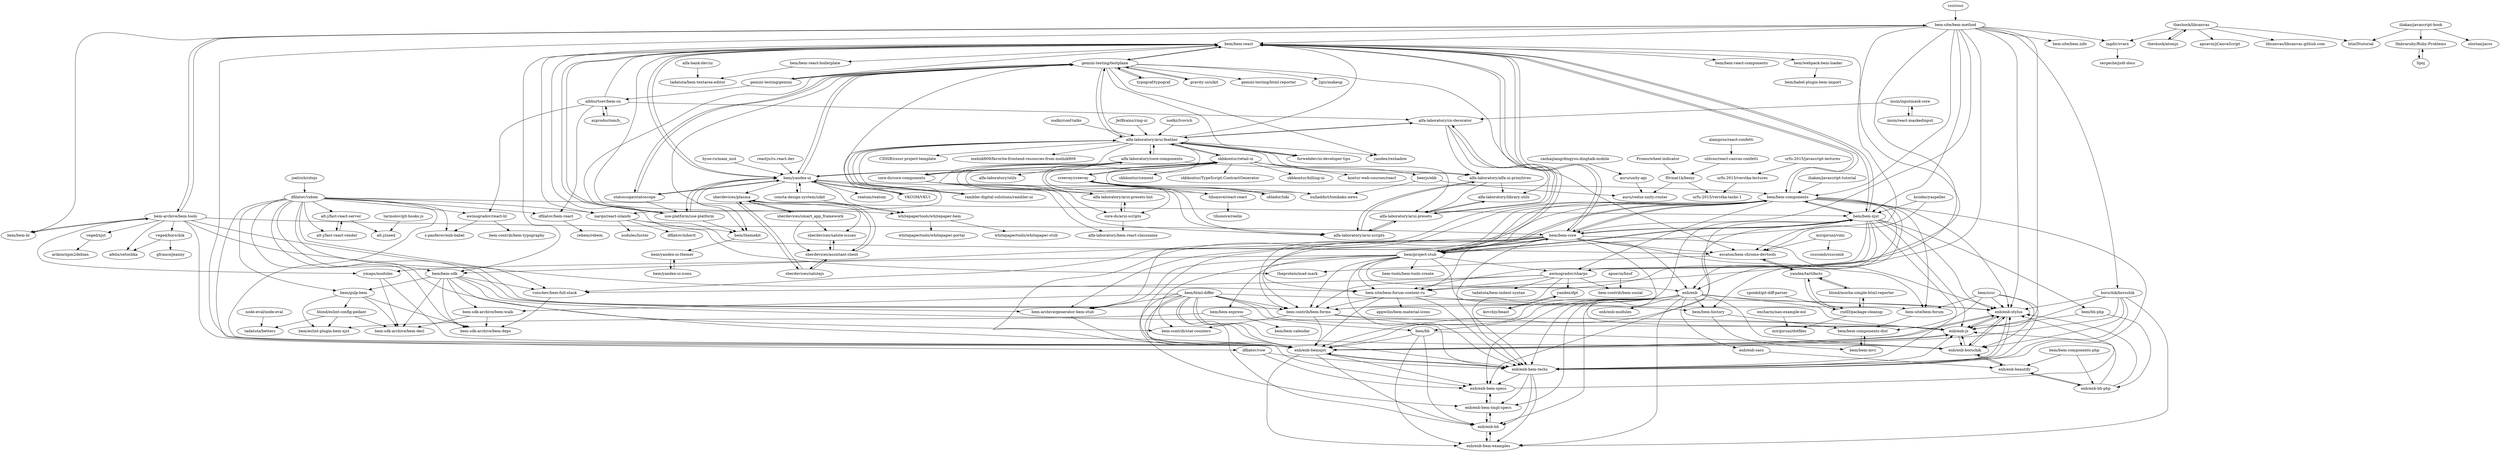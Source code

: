 digraph G {
"css/csso" -> "bem-site/bem-method" ["e"=1]
"gemini-testing/gemini" -> "gemini-testing/testplane" ["e"=1]
"gemini-testing/gemini" -> "bem/bem-react" ["e"=1]
"gemini-testing/gemini" -> "albburtsev/bem-cn" ["e"=1]
"bem/html-differ" -> "enb/enb-bem-tmpl-specs"
"bem/html-differ" -> "enb/enb-bem-specs"
"bem/html-differ" -> "enb/enb-stylus"
"bem/html-differ" -> "enb/enb-js"
"bem/html-differ" -> "enb/enb-bemxjst"
"bem/html-differ" -> "enb/enb-bem-techs"
"bem/html-differ" -> "enb/enb-bh"
"bem/html-differ" -> "enb/enb-borschik"
"bem/html-differ" -> "bem-contrib/stat-counters"
"bem/html-differ" -> "bem-archive/generator-bem-stub"
"bem/html-differ" -> "bem/bh"
"bem/html-differ" -> "bem-contrib/bem-forms"
"bem/html-differ" -> "bem-sdk-archive/bem-walk"
"theshock/libcanvas" -> "theshock/atomjs"
"theshock/libcanvas" -> "apsavin/jCanvaScript"
"theshock/libcanvas" -> "libcanvas/libcanvas.github.com"
"theshock/libcanvas" -> "ingdir/svarx"
"theshock/libcanvas" -> "html5tutorial"
"bem/sssr" -> "bem/bem-components-dist"
"bem/sssr" -> "bem-site/bem-forum"
"bem/sssr" -> "enb/enb-bem-techs"
"bem/sssr" -> "enb/enb-borschik"
"bem/sssr" -> "enb/enb-stylus"
"reactjs/ru.react.dev" -> "bem/yandex-ui" ["e"=1]
"nodkz/lvovich" -> "alfa-laboratory/arui-feather" ["e"=1]
"bem/bem-xjst" -> "enb/enb-bemxjst"
"bem/bem-xjst" -> "bem/bem-core"
"bem/bem-xjst" -> "bem-contrib/bem-forms"
"bem/bem-xjst" -> "enb/enb"
"bem/bem-xjst" -> "enb/enb-bem-techs"
"bem/bem-xjst" -> "bem-site/bem-forum-content-ru"
"bem/bem-xjst" -> "enb/enb-stylus"
"bem/bem-xjst" -> "escaton/bem-chrome-devtools"
"bem/bem-xjst" -> "enb/enb-bem-specs"
"bem/bem-xjst" -> "bem/bem-components"
"bem/bem-xjst" -> "enb/enb-js"
"bem/bem-xjst" -> "bem/project-stub"
"bem/bem-xjst" -> "bem/bh-php"
"bem/bem-xjst" -> "awinogradov/sharps"
"bem/bem-xjst" -> "bem/bem-react"
"iliakan/javascript-book" -> "Habraruby/Ruby-Problems"
"iliakan/javascript-book" -> "html5tutorial"
"iliakan/javascript-book" -> "olostan/jacss"
"bem/bem-sdk" -> "bem/gulp-bem"
"bem/bem-sdk" -> "bem-sdk-archive/bem-walk"
"bem/bem-sdk" -> "bem-sdk-archive/bem-decl"
"bem/bem-sdk" -> "voischev/bem-full-stack"
"bem/bem-sdk" -> "enb/enb-js"
"bem/bem-sdk" -> "enb/enb-bemxjst"
"bem/bem-sdk" -> "bem-sdk-archive/bem-deps"
"bem/bem-sdk" -> "bem-archive/generator-bem-stub"
"dfilatov/vidom" -> "voischev/bem-full-stack"
"dfilatov/vidom" -> "bem/gulp-bem"
"dfilatov/vidom" -> "alt-j/fast-react-server"
"dfilatov/vidom" -> "dfilatov/vow"
"dfilatov/vidom" -> "narqo/react-islands"
"dfilatov/vidom" -> "bem/bem-xjst"
"dfilatov/vidom" -> "bem-contrib/bem-forms"
"dfilatov/vidom" -> "bem-sdk-archive/bem-deps"
"dfilatov/vidom" -> "s-panferov/enb-babel"
"dfilatov/vidom" -> "dfilatov/bem-react"
"dfilatov/vidom" -> "bem-contrib/stat-counters"
"dfilatov/vidom" -> "bem/bem-sdk"
"dfilatov/vidom" -> "alt-j/fast-react-render"
"dfilatov/vidom" -> "enb/enb-bemxjst"
"dfilatov/vidom" -> "awinogradov/react-bl"
"bem-archive/generator-bem-stub" -> "enb/enb-bemxjst"
"nodkz/conf-talks" -> "alfa-laboratory/arui-feather" ["e"=1]
"enb/enb" -> "enb/enb-bemxjst"
"enb/enb" -> "enb/enb-stylus"
"enb/enb" -> "enb/enb-bem-techs"
"enb/enb" -> "enb/enb-js"
"enb/enb" -> "enb/enb-bh"
"enb/enb" -> "enb/enb-borschik"
"enb/enb" -> "enb/enb-bem-specs"
"enb/enb" -> "enb/enb-bem-examples"
"enb/enb" -> "enb/enb-bem-tmpl-specs"
"enb/enb" -> "enb/enb-sass"
"enb/enb" -> "enb/enb-modules"
"enb/enb" -> "bem/bem-history"
"enb/enb" -> "bem/bh"
"enb/enb" -> "bem-contrib/bem-forms"
"bem/bh" -> "enb/enb-bemxjst"
"bem/bh" -> "enb/enb-bem-examples"
"bem/bh" -> "enb/enb-bh"
"bem/bh" -> "enb/enb-borschik"
"enb/enb-bemxjst" -> "enb/enb-stylus"
"enb/enb-bemxjst" -> "enb/enb-bem-techs"
"enb/enb-bemxjst" -> "enb/enb-js"
"enb/enb-bemxjst" -> "enb/enb-bem-examples"
"enb/enb-bemxjst" -> "enb/enb-bh"
"enb/enb-bemxjst" -> "enb/enb-bem-specs"
"bem/bem-mvc" -> "bem/bem-components-dist"
"bem/bem-history" -> "bem/bem-mvc"
"bem/bem-history" -> "bem/bem-components-dist"
"bem-site/bem-forum" -> "bem/bem-components-dist"
"enb/enb-stylus" -> "enb/enb-js"
"enb/enb-stylus" -> "enb/enb-borschik"
"enb/enb-stylus" -> "enb/enb-bemxjst"
"enb/enb-stylus" -> "enb/enb-bem-techs"
"enb/enb-js" -> "enb/enb-stylus"
"enb/enb-js" -> "enb/enb-borschik"
"enb/enb-js" -> "enb/enb-bemxjst"
"enb/enb-bh" -> "enb/enb-bem-examples"
"enb/enb-bh" -> "enb/enb-bem-tmpl-specs"
"enb/enb-borschik" -> "enb/enb-stylus"
"enb/enb-borschik" -> "enb/enb-js"
"enb/enb-borschik" -> "enb/enb-beautify"
"creevey/creevey" -> "skbkontur/retail-ui"
"creevey/creevey" -> "nulladdict/tonikaku-news"
"creevey/creevey" -> "tihonove/react-react"
"creevey/creevey" -> "oblador/loki" ["e"=1]
"alfa-laboratory/alfa-ui-primitives" -> "alfa-laboratory/library-utils"
"alfa-laboratory/alfa-ui-primitives" -> "alfa-laboratory/arui-presets"
"alfa-laboratory/alfa-ui-primitives" -> "alfa-laboratory/arui-scripts"
"bem-site/bem-forum-content-ru" -> "enb/enb-bemxjst"
"bem-site/bem-forum-content-ru" -> "bem-contrib/bem-forms"
"bem-site/bem-forum-content-ru" -> "appwilio/bem-material-icons"
"bem-site/bem-forum-content-ru" -> "bem/bem-history"
"bem-site/bem-forum-content-ru" -> "enb/enb-bem-techs"
"beerjs/ekb" -> "auru/redux-unity-router"
"beerjs/ekb" -> "nulladdict/tonikaku-news"
"alfa-laboratory/arui-scripts" -> "alfa-laboratory/arui-presets"
"alfa-laboratory/arui-scripts" -> "alfa-laboratory/alfa-ui-primitives"
"tihonove/react-react" -> "tihonove/reelm"
"theshock/atomjs" -> "theshock/libcanvas"
"Habraruby/Ruby-Problems" -> "Spoj"
"alfa-laboratory/arui-presets-lint" -> "core-ds/arui-scripts"
"whitepapertools/whitepaper-bem" -> "whitepapertools/whitepaper-portal"
"whitepapertools/whitepaper-bem" -> "whitepapertools/whitepaper-stub"
"Spoj" -> "Habraruby/Ruby-Problems"
"bem/bem-react-boilerplate" -> "tadatuta/bem-textarea-editor"
"encharm/nan-example-eol" -> "miripiruni/dotfiles"
"consta-design-system/uikit" -> "bem/yandex-ui"
"consta-design-system/uikit" -> "whitepapertools/whitepaper-bem"
"iliakan/javascript-tutorial" -> "bem/bem-components" ["e"=1]
"awinogradov/sharps" -> "bem-contrib/bem-forms"
"awinogradov/sharps" -> "voischev/bem-full-stack"
"awinogradov/sharps" -> "bem-contrib/bem-social"
"awinogradov/sharps" -> "bem-site/bem-forum-content-ru"
"awinogradov/sharps" -> "tadatuta/bem-indent-syntax"
"awinogradov/sharps" -> "enb/enb-bem-techs"
"awinogradov/sharps" -> "yandex/dpt"
"miripiruni/vimi" -> "escaton/bem-chrome-devtools"
"miripiruni/vimi" -> "csscomb/csscomb"
"typograf/typograf" -> "gemini-testing/testplane" ["e"=1]
"bem/bh-php" -> "enb/enb-bh-php"
"bem/bh-php" -> "enb/enb-js"
"dfilatov/bem-react" -> "rebem/rebem"
"azproduction/b_" -> "albburtsev/bem-cn"
"bem/yandex-ui" -> "use-platform/use-platform"
"bem/yandex-ui" -> "bem/bem-react"
"bem/yandex-ui" -> "bem/themekit"
"bem/yandex-ui" -> "whitepapertools/whitepaper-bem"
"bem/yandex-ui" -> "bem/bem-components"
"bem/yandex-ui" -> "VKCOM/VKUI" ["e"=1]
"bem/yandex-ui" -> "consta-design-system/uikit"
"bem/yandex-ui" -> "gemini-testing/testplane"
"bem/yandex-ui" -> "reatom/reatom" ["e"=1]
"bem/yandex-ui" -> "skbkontur/retail-ui"
"bem/yandex-ui" -> "statoscope/statoscope" ["e"=1]
"bem/yandex-ui" -> "sberdevices/plasma"
"bem/yandex-ui" -> "rambler-digital-solutions/rambler-ui"
"enb/enb-bem-specs" -> "enb/enb-bem-tmpl-specs"
"enb/enb-bem-specs" -> "enb/enb-stylus"
"enb/enb-bem-examples" -> "enb/enb-bh"
"enb/enb-bem-techs" -> "enb/enb-bemxjst"
"enb/enb-bem-techs" -> "enb/enb-stylus"
"enb/enb-bem-techs" -> "enb/enb-bem-specs"
"enb/enb-bem-techs" -> "enb/enb-bem-examples"
"enb/enb-bem-techs" -> "enb/enb-bem-tmpl-specs"
"enb/enb-bem-techs" -> "enb/enb-js"
"enb/enb-bem-techs" -> "enb/enb-bh"
"enb/enb-bem-tmpl-specs" -> "enb/enb-bh"
"enb/enb-bem-tmpl-specs" -> "enb/enb-bem-specs"
"enb/enb-beautify" -> "enb/enb-bh-php"
"enb/enb-beautify" -> "enb/enb-borschik"
"enb/enb-bh-php" -> "enb/enb-beautify"
"enb/enb-bh-php" -> "enb/enb-stylus"
"enb/enb-bh-php" -> "enb/enb-js"
"veged/xjst" -> "arikon/npm2debian"
"joelrich/citojs" -> "dfilatov/vidom" ["e"=1]
"hcodes/yaspeller" -> "escaton/bem-chrome-devtools" ["e"=1]
"hcodes/yaspeller" -> "bem/bem-xjst" ["e"=1]
"bem/themekit" -> "bem/yandex-ui-themer"
"spookd/git-diff-parser" -> "rndD/package-cleanup"
"alfa-laboratory/core-components" -> "core-ds/core-components"
"alfa-laboratory/core-components" -> "alfa-laboratory/utils"
"alfa-laboratory/core-components" -> "alfa-laboratory/arui-presets-lint"
"alfa-laboratory/core-components" -> "alfa-laboratory/arui-scripts"
"alfa-laboratory/core-components" -> "alfa-laboratory/arui-feather"
"alfa-laboratory/core-components" -> "core-ds/arui-scripts"
"alfa-laboratory/core-components" -> "alfa-laboratory/alfa-ui-primitives"
"apsavin/bnsf" -> "bem-contrib/bem-social"
"bem-sdk-archive/bem-walk" -> "bem-sdk-archive/bem-decl"
"bem-sdk-archive/bem-walk" -> "bem-sdk-archive/bem-deps"
"bem-contrib/bem-forms" -> "enb/enb-bemxjst"
"bem-contrib/bem-forms" -> "enb/enb-js"
"bem-contrib/bem-forms" -> "bem-contrib/stat-counters"
"bem-contrib/bem-forms" -> "enb/enb-bem-techs"
"insin/react-maskedinput" -> "insin/inputmask-core" ["e"=1]
"Promo/wheel-indicator" -> "f0rmat1k/bemy" ["e"=1]
"albburtsev/bem-cn" -> "azproduction/b_"
"albburtsev/bem-cn" -> "dfilatov/bem-react"
"albburtsev/bem-cn" -> "alfa-laboratory/cn-decorator"
"albburtsev/bem-cn" -> "bem/bem-react"
"albburtsev/bem-cn" -> "awinogradov/react-bl"
"f0rmat1k/bemy" -> "auru/redux-unity-router"
"f0rmat1k/bemy" -> "urfu-2015/verstka-tasks-1"
"voischev/bem-full-stack" -> "bem-sdk-archive/bem-deps"
"tarmolov/git-hooks-js" -> "alt-j/iseed"
"sberdevices/salute-issues" -> "sberdevices/assistant-client"
"ulitcos/react-canvas-confetti" -> "f0rmat1k/bemy"
"insin/inputmask-core" -> "insin/react-maskedinput" ["e"=1]
"insin/inputmask-core" -> "alfa-laboratory/cn-decorator"
"bem/bem-components-php" -> "enb/enb-bh-php"
"bem/bem-components-php" -> "enb/enb-beautify"
"bem/bem-components-dist" -> "bem/bem-mvc"
"enb/enb-sass" -> "enb/enb-beautify"
"use-platform/use-platform" -> "bem/yandex-ui"
"use-platform/use-platform" -> "bem/themekit"
"use-platform/use-platform" -> "bem/bem-react"
"rndD/package-cleanup" -> "yandex/tartifacts"
"rndD/package-cleanup" -> "miripiruni/dotfiles"
"rndD/package-cleanup" -> "blond/mocha-simple-html-reporter"
"sberdevices/plasma" -> "sberdevices/assistant-client"
"sberdevices/plasma" -> "sberdevices/salutejs"
"sberdevices/plasma" -> "sberdevices/smart_app_framework"
"sberdevices/plasma" -> "sberdevices/salute-issues"
"sberdevices/smart_app_framework" -> "sberdevices/plasma"
"sberdevices/smart_app_framework" -> "sberdevices/salute-issues"
"sberdevices/smart_app_framework" -> "sberdevices/assistant-client"
"bem/yandex-ui-icons" -> "bem/yandex-ui-themer"
"bem/yandex-ui-themer" -> "bem/yandex-ui-icons"
"sberdevices/assistant-client" -> "sberdevices/plasma"
"sberdevices/assistant-client" -> "sberdevices/salutejs"
"sberdevices/assistant-client" -> "sberdevices/salute-issues"
"sberdevices/salutejs" -> "sberdevices/assistant-client"
"sberdevices/salutejs" -> "sberdevices/plasma"
"gravity-ui/uikit" -> "gemini-testing/testplane" ["e"=1]
"core-ds/core-components" -> "alfa-laboratory/core-components"
"core-ds/core-components" -> "core-ds/arui-scripts"
"core-ds/core-components" -> "alfa-laboratory/arui-presets-lint"
"core-ds/core-components" -> "alfa-laboratory/arui-scripts"
"urfu-2015/javascript-lectures" -> "urfu-2015/verstka-lectures"
"ingdir/svarx" -> "sergeche/jsdt-docs"
"kovchiy/beast" -> "yandex/dpt"
"narqo/react-islands" -> "escaton/bem-chrome-devtools"
"narqo/react-islands" -> "dfilatov/inherit"
"narqo/react-islands" -> "theprotein/mad-mark"
"narqo/react-islands" -> "nodules/luster"
"veged/borschik" -> "afelix/setochka"
"veged/borschik" -> "gfranco/jeanny"
"bem/gulp-bem" -> "bem/eslint-plugin-bem-xjst"
"bem/gulp-bem" -> "blond/eslint-config-pedant"
"bem/gulp-bem" -> "bem-sdk-archive/bem-deps"
"bem/gulp-bem" -> "bem-sdk-archive/bem-decl"
"urfu-2015/verstka-lectures" -> "urfu-2015/verstka-tasks-1"
"bem/bem-express" -> "bem/bem-calendar"
"bem/bem-express" -> "bem/eslint-plugin-bem-xjst"
"alampros/react-confetti" -> "ulitcos/react-canvas-confetti" ["e"=1]
"hyoo-ru/mam_mol" -> "bem/yandex-ui" ["e"=1]
"gemini-testing/testplane" -> "gemini-testing/gemini" ["e"=1]
"gemini-testing/testplane" -> "bem/bem-react"
"gemini-testing/testplane" -> "gemini-testing/html-reporter" ["e"=1]
"gemini-testing/testplane" -> "gravity-ui/uikit" ["e"=1]
"gemini-testing/testplane" -> "typograf/typograf" ["e"=1]
"gemini-testing/testplane" -> "bem/yandex-ui"
"gemini-testing/testplane" -> "yandex/reshadow" ["e"=1]
"gemini-testing/testplane" -> "bem/themekit"
"gemini-testing/testplane" -> "statoscope/statoscope" ["e"=1]
"gemini-testing/testplane" -> "alfa-laboratory/arui-feather"
"gemini-testing/testplane" -> "2gis/makeup" ["e"=1]
"gemini-testing/testplane" -> "narqo/react-islands"
"gemini-testing/testplane" -> "escaton/bem-chrome-devtools"
"gemini-testing/testplane" -> "forwebdev/ui-developer-tips" ["e"=1]
"gemini-testing/testplane" -> "use-platform/use-platform"
"escaton/bem-chrome-devtools" -> "yandex/tartifacts"
"escaton/bem-chrome-devtools" -> "theprotein/mad-mark"
"bem/project-stub" -> "bem/bem-components"
"bem/project-stub" -> "bem/bem-core"
"bem/project-stub" -> "bem/bem-express"
"bem/project-stub" -> "bem-site/bem-forum-content-ru"
"bem/project-stub" -> "bem-archive/generator-bem-stub"
"bem/project-stub" -> "bem/bem-xjst"
"bem/project-stub" -> "ymaps/modules"
"bem/project-stub" -> "bem-contrib/bem-forms"
"bem/project-stub" -> "bem/bem-react"
"bem/project-stub" -> "awinogradov/sharps"
"bem/project-stub" -> "bem-site/bem-forum"
"bem/project-stub" -> "enb/enb"
"bem/project-stub" -> "enb/enb-bemxjst"
"bem/project-stub" -> "enb/enb-bem-techs"
"bem/project-stub" -> "bem-tools/bem-tools-create"
"yandex/tartifacts" -> "rndD/package-cleanup"
"yandex/tartifacts" -> "blond/mocha-simple-html-reporter"
"yandex/tartifacts" -> "escaton/bem-chrome-devtools"
"blond/eslint-config-pedant" -> "bem-sdk-archive/bem-decl"
"blond/eslint-config-pedant" -> "bem/eslint-plugin-bem-xjst"
"blond/eslint-config-pedant" -> "tadatuta/betterc"
"alfa-bank-dev/ui" -> "tadatuta/bem-textarea-editor"
"awinogradov/react-bl" -> "s-panferov/enb-babel"
"awinogradov/react-bl" -> "bem-contrib/bem-typography"
"node-eval/node-eval" -> "tadatuta/betterc"
"alt-j/fast-react-server" -> "alt-j/fast-react-render"
"alt-j/fast-react-server" -> "alt-j/iseed"
"alt-j/fast-react-render" -> "alt-j/fast-react-server"
"bem-archive/bem-tools" -> "bem/bem-bl"
"bem-archive/bem-tools" -> "bem-site/bem-method"
"bem-archive/bem-tools" -> "veged/xjst"
"bem-archive/bem-tools" -> "veged/borschik"
"bem-archive/bem-tools" -> "bem/bem-core"
"bem-archive/bem-tools" -> "bem-contrib/bem-forms"
"bem-archive/bem-tools" -> "afelix/setochka"
"bem-archive/bem-tools" -> "bem-site/bem-forum-content-ru"
"bem-archive/bem-tools" -> "enb/enb-bemxjst"
"bem-archive/bem-tools" -> "ymaps/modules"
"bem/bem-bl" -> "bem-archive/bem-tools"
"bem/bem-components" -> "bem/bem-core"
"bem/bem-components" -> "bem/project-stub"
"bem/bem-components" -> "bem/bem-react"
"bem/bem-components" -> "bem/bem-xjst"
"bem/bem-components" -> "enb/enb-bemxjst"
"bem/bem-components" -> "bem-site/bem-forum-content-ru"
"bem/bem-components" -> "bem/bem-sdk"
"bem/bem-components" -> "bem-site/bem-forum"
"bem/bem-components" -> "enb/enb"
"bem/bem-components" -> "bem/bem-history"
"bem/bem-components" -> "enb/enb-bem-techs"
"bem/bem-components" -> "awinogradov/sharps"
"bem/bem-components" -> "bem-archive/generator-bem-stub"
"bem/bem-components" -> "bem-contrib/bem-forms"
"bem/bem-components" -> "enb/enb-stylus"
"bem/bem-react" -> "bem/yandex-ui"
"bem/bem-react" -> "bem/bem-components"
"bem/bem-react" -> "bem/bem-core"
"bem/bem-react" -> "bem/bem-xjst"
"bem/bem-react" -> "gemini-testing/testplane"
"bem/bem-react" -> "bem/webpack-bem-loader"
"bem/bem-react" -> "bem/project-stub"
"bem/bem-react" -> "bem/themekit"
"bem/bem-react" -> "bem/bem-react-boilerplate"
"bem/bem-react" -> "bem/bem-react-components"
"bem/bem-react" -> "bem/bem-sdk"
"bem/bem-react" -> "bem-site/bem-forum-content-ru"
"bem/bem-react" -> "whitepapertools/whitepaper-bem"
"bem/bem-react" -> "use-platform/use-platform"
"bem/bem-react" -> "narqo/react-islands"
"blond/mocha-simple-html-reporter" -> "rndD/package-cleanup"
"blond/mocha-simple-html-reporter" -> "yandex/tartifacts"
"core-ds/arui-scripts" -> "alfa-laboratory/arui-presets-lint"
"core-ds/arui-scripts" -> "alfa-laboratory/bem-react-classname"
"bem/webpack-bem-loader" -> "bem/babel-plugin-bem-import"
"statoscope/statoscope" -> "use-platform/use-platform" ["e"=1]
"statoscope/statoscope" -> "bem/yandex-ui" ["e"=1]
"statoscope/statoscope" -> "gemini-testing/testplane" ["e"=1]
"VKCOM/VKUI" -> "bem/yandex-ui" ["e"=1]
"VKCOM/VKUI" -> "alfa-laboratory/arui-feather" ["e"=1]
"rambler-digital-solutions/rambler-ui" -> "alfa-laboratory/arui-feather"
"dfilatov/vow" -> "enb/enb-bem-specs"
"dfilatov/vow" -> "enb/enb-bem-techs"
"skbkontur/retail-ui" -> "creevey/creevey"
"skbkontur/retail-ui" -> "nulladdict/tonikaku-news"
"skbkontur/retail-ui" -> "tihonove/react-react"
"skbkontur/retail-ui" -> "beerjs/ekb"
"skbkontur/retail-ui" -> "skbkontur/cement"
"skbkontur/retail-ui" -> "skbkontur/TypeScript.ContractGenerator"
"skbkontur/retail-ui" -> "skbkontur/billing-ui"
"skbkontur/retail-ui" -> "alfa-laboratory/arui-feather"
"skbkontur/retail-ui" -> "bem/yandex-ui"
"skbkontur/retail-ui" -> "kontur-web-courses/react"
"yandex/dpt" -> "kovchiy/beast"
"auru/unity-api" -> "auru/redux-unity-router"
"forwebdev/ui-developer-tips" -> "alfa-laboratory/arui-feather" ["e"=1]
"caohaijiang/dingyou-dingtalk-mobile" -> "auru/unity-api"
"bem/bem-core" -> "bem/bem-components"
"bem/bem-core" -> "bem/project-stub"
"bem/bem-core" -> "enb/enb-bemxjst"
"bem/bem-core" -> "enb/enb-bem-techs"
"bem/bem-core" -> "bem/bem-xjst"
"bem/bem-core" -> "enb/enb"
"bem/bem-core" -> "bem-site/bem-forum"
"bem/bem-core" -> "bem-contrib/bem-forms"
"bem/bem-core" -> "bem-site/bem-forum-content-ru"
"bem/bem-core" -> "bem-archive/generator-bem-stub"
"bem/bem-core" -> "bem/bem-react"
"bem/bem-core" -> "voischev/bem-full-stack"
"bem/bem-core" -> "enb/enb-stylus"
"bem/bem-core" -> "enb/enb-js"
"bem/bem-core" -> "escaton/bem-chrome-devtools"
"bem-site/bem-method" -> "bem-archive/bem-tools"
"bem-site/bem-method" -> "bem/bem-bl"
"bem-site/bem-method" -> "bem/project-stub"
"bem-site/bem-method" -> "bem/bem-react"
"bem-site/bem-method" -> "bem/bem-components"
"bem-site/bem-method" -> "bem-site/bem-forum-content-ru"
"bem-site/bem-method" -> "ingdir/svarx"
"bem-site/bem-method" -> "bem/bem-xjst"
"bem-site/bem-method" -> "awinogradov/sharps"
"bem-site/bem-method" -> "borschik/borschik"
"bem-site/bem-method" -> "bem/bem-core"
"bem-site/bem-method" -> "enb/enb-stylus"
"bem-site/bem-method" -> "enb/enb-js"
"bem-site/bem-method" -> "bem-site/bem.info"
"bem-site/bem-method" -> "enb/enb-bemxjst"
"alfa-laboratory/arui-feather" -> "alfa-laboratory/cn-decorator"
"alfa-laboratory/arui-feather" -> "alfa-laboratory/core-components"
"alfa-laboratory/arui-feather" -> "alfa-laboratory/arui-presets"
"alfa-laboratory/arui-feather" -> "alfa-laboratory/arui-scripts"
"alfa-laboratory/arui-feather" -> "forwebdev/ui-developer-tips" ["e"=1]
"alfa-laboratory/arui-feather" -> "rambler-digital-solutions/rambler-ui"
"alfa-laboratory/arui-feather" -> "bem/bem-react"
"alfa-laboratory/arui-feather" -> "alfa-laboratory/alfa-ui-primitives"
"alfa-laboratory/arui-feather" -> "alfa-laboratory/bem-react-classname"
"alfa-laboratory/arui-feather" -> "core-ds/core-components"
"alfa-laboratory/arui-feather" -> "CSSSR/csssr-project-template" ["e"=1]
"alfa-laboratory/arui-feather" -> "skbkontur/retail-ui"
"alfa-laboratory/arui-feather" -> "yandex/reshadow" ["e"=1]
"alfa-laboratory/arui-feather" -> "gemini-testing/testplane"
"alfa-laboratory/arui-feather" -> "melnik909/favorite-frontend-resources-from-melnik909" ["e"=1]
"alfa-laboratory/cn-decorator" -> "alfa-laboratory/arui-presets"
"alfa-laboratory/cn-decorator" -> "alfa-laboratory/arui-feather"
"alfa-laboratory/cn-decorator" -> "alfa-laboratory/library-utils"
"alfa-laboratory/cn-decorator" -> "alfa-laboratory/alfa-ui-primitives"
"alfa-laboratory/arui-presets" -> "alfa-laboratory/library-utils"
"alfa-laboratory/arui-presets" -> "alfa-laboratory/cn-decorator"
"alfa-laboratory/arui-presets" -> "alfa-laboratory/arui-scripts"
"alfa-laboratory/library-utils" -> "alfa-laboratory/arui-presets"
"oblador/loki" -> "creevey/creevey" ["e"=1]
"JetBrains/ring-ui" -> "alfa-laboratory/arui-feather" ["e"=1]
"borschik/borschik" -> "enb/enb-bem-techs"
"borschik/borschik" -> "enb/enb-stylus"
"borschik/borschik" -> "enb/enb-bem-examples"
"borschik/borschik" -> "enb/enb-bemxjst"
"borschik/borschik" -> "enb/enb-borschik"
"borschik/borschik" -> "enb/enb-js"
"ymaps/modules" -> "enb/enb-bemxjst"
"ymaps/modules" -> "bem-sdk-archive/bem-decl"
"css/csso" ["l"="-0.272,-31.452", "c"=295]
"bem-site/bem-method" ["l"="-42.96,24.036"]
"gemini-testing/gemini" ["l"="-2.012,-0.243", "c"=224]
"gemini-testing/testplane" ["l"="-42.871,24.067"]
"bem/bem-react" ["l"="-42.901,24.025"]
"albburtsev/bem-cn" ["l"="-42.845,23.979"]
"bem/html-differ" ["l"="-43.004,23.981"]
"enb/enb-bem-tmpl-specs" ["l"="-43.017,23.989"]
"enb/enb-bem-specs" ["l"="-42.997,23.993"]
"enb/enb-stylus" ["l"="-42.99,24.018"]
"enb/enb-js" ["l"="-42.99,24.01"]
"enb/enb-bemxjst" ["l"="-42.977,24.003"]
"enb/enb-bem-techs" ["l"="-42.989,24.001"]
"enb/enb-bh" ["l"="-43.008,23.996"]
"enb/enb-borschik" ["l"="-43.015,24.011"]
"bem-contrib/stat-counters" ["l"="-42.979,23.97"]
"bem-archive/generator-bem-stub" ["l"="-42.964,23.99"]
"bem/bh" ["l"="-43.025,23.997"]
"bem-contrib/bem-forms" ["l"="-42.973,23.997"]
"bem-sdk-archive/bem-walk" ["l"="-42.983,23.959"]
"theshock/libcanvas" ["l"="-42.903,23.823"]
"theshock/atomjs" ["l"="-42.881,23.81"]
"apsavin/jCanvaScript" ["l"="-42.913,23.791"]
"libcanvas/libcanvas.github.com" ["l"="-42.928,23.813"]
"ingdir/svarx" ["l"="-42.921,23.915"]
"html5tutorial" ["l"="-42.889,23.77"]
"bem/sssr" ["l"="-43.014,24.033"]
"bem/bem-components-dist" ["l"="-43.011,24.047"]
"bem-site/bem-forum" ["l"="-42.98,24.033"]
"reactjs/ru.react.dev" ["l"="-44.056,24.643", "c"=158]
"bem/yandex-ui" ["l"="-42.845,24.064"]
"nodkz/lvovich" ["l"="-44.012,24.795", "c"=158]
"alfa-laboratory/arui-feather" ["l"="-42.803,24.084"]
"bem/bem-xjst" ["l"="-42.962,24.007"]
"bem/bem-core" ["l"="-42.959,24.019"]
"enb/enb" ["l"="-43,24.01"]
"bem-site/bem-forum-content-ru" ["l"="-42.973,24.024"]
"escaton/bem-chrome-devtools" ["l"="-42.922,24.047"]
"bem/bem-components" ["l"="-42.943,24.018"]
"bem/project-stub" ["l"="-42.947,23.999"]
"bem/bh-php" ["l"="-43.013,24.021"]
"awinogradov/sharps" ["l"="-42.987,23.986"]
"iliakan/javascript-book" ["l"="-42.881,23.728"]
"Habraruby/Ruby-Problems" ["l"="-42.882,23.695"]
"olostan/jacss" ["l"="-42.86,23.718"]
"bem/bem-sdk" ["l"="-42.952,23.98"]
"bem/gulp-bem" ["l"="-42.967,23.944"]
"bem-sdk-archive/bem-decl" ["l"="-42.973,23.962"]
"voischev/bem-full-stack" ["l"="-42.964,23.975"]
"bem-sdk-archive/bem-deps" ["l"="-42.962,23.957"]
"dfilatov/vidom" ["l"="-42.943,23.959"]
"alt-j/fast-react-server" ["l"="-42.973,23.891"]
"dfilatov/vow" ["l"="-42.998,23.958"]
"narqo/react-islands" ["l"="-42.908,24.053"]
"s-panferov/enb-babel" ["l"="-42.916,23.949"]
"dfilatov/bem-react" ["l"="-42.877,23.939"]
"alt-j/fast-react-render" ["l"="-42.959,23.907"]
"awinogradov/react-bl" ["l"="-42.895,23.955"]
"nodkz/conf-talks" ["l"="-43.951,24.696", "c"=158]
"enb/enb-bem-examples" ["l"="-43.011,24.006"]
"enb/enb-sass" ["l"="-43.037,24.029"]
"enb/enb-modules" ["l"="-43.041,24.003"]
"bem/bem-history" ["l"="-42.994,24.038"]
"bem/bem-mvc" ["l"="-43.024,24.054"]
"enb/enb-beautify" ["l"="-43.042,24.016"]
"creevey/creevey" ["l"="-42.714,24.084"]
"skbkontur/retail-ui" ["l"="-42.749,24.065"]
"nulladdict/tonikaku-news" ["l"="-42.702,24.071"]
"tihonove/react-react" ["l"="-42.711,24.06"]
"oblador/loki" ["l"="5.63,-39.925", "c"=154]
"alfa-laboratory/alfa-ui-primitives" ["l"="-42.779,24.082"]
"alfa-laboratory/library-utils" ["l"="-42.776,24.058"]
"alfa-laboratory/arui-presets" ["l"="-42.779,24.071"]
"alfa-laboratory/arui-scripts" ["l"="-42.769,24.091"]
"appwilio/bem-material-icons" ["l"="-43.003,24.056"]
"beerjs/ekb" ["l"="-42.677,24.077"]
"auru/redux-unity-router" ["l"="-42.62,24.089"]
"tihonove/reelm" ["l"="-42.681,24.049"]
"Spoj" ["l"="-42.881,23.675"]
"alfa-laboratory/arui-presets-lint" ["l"="-42.755,24.131"]
"core-ds/arui-scripts" ["l"="-42.769,24.129"]
"whitepapertools/whitepaper-bem" ["l"="-42.837,24.045"]
"whitepapertools/whitepaper-portal" ["l"="-42.817,24.033"]
"whitepapertools/whitepaper-stub" ["l"="-42.803,24.034"]
"bem/bem-react-boilerplate" ["l"="-42.874,23.977"]
"tadatuta/bem-textarea-editor" ["l"="-42.844,23.944"]
"encharm/nan-example-eol" ["l"="-42.789,23.974"]
"miripiruni/dotfiles" ["l"="-42.814,23.984"]
"consta-design-system/uikit" ["l"="-42.847,24.09"]
"iliakan/javascript-tutorial" ["l"="-43.985,24.76", "c"=158]
"bem-contrib/bem-social" ["l"="-43.031,23.952"]
"tadatuta/bem-indent-syntax" ["l"="-43.023,23.966"]
"yandex/dpt" ["l"="-43.055,23.971"]
"miripiruni/vimi" ["l"="-42.946,24.117"]
"csscomb/csscomb" ["l"="-42.959,24.152"]
"typograf/typograf" ["l"="-44.023,24.88", "c"=158]
"enb/enb-bh-php" ["l"="-43.027,24.019"]
"rebem/rebem" ["l"="-42.857,23.904"]
"azproduction/b_" ["l"="-42.82,23.958"]
"use-platform/use-platform" ["l"="-42.872,24.043"]
"bem/themekit" ["l"="-42.854,24.034"]
"VKCOM/VKUI" ["l"="-15.41,26.317", "c"=50]
"reatom/reatom" ["l"="-4.721,-29.634", "c"=4]
"statoscope/statoscope" ["l"="-43.883,24.709", "c"=158]
"sberdevices/plasma" ["l"="-42.854,24.151"]
"rambler-digital-solutions/rambler-ui" ["l"="-42.821,24.106"]
"veged/xjst" ["l"="-43.021,24.104"]
"arikon/npm2debian" ["l"="-43.04,24.126"]
"joelrich/citojs" ["l"="-0.093,-29.68", "c"=12]
"hcodes/yaspeller" ["l"="-44.042,24.861", "c"=158]
"bem/yandex-ui-themer" ["l"="-42.818,24.016"]
"spookd/git-diff-parser" ["l"="-42.823,23.994"]
"rndD/package-cleanup" ["l"="-42.851,24.002"]
"alfa-laboratory/core-components" ["l"="-42.773,24.109"]
"core-ds/core-components" ["l"="-42.755,24.112"]
"alfa-laboratory/utils" ["l"="-42.742,24.128"]
"apsavin/bnsf" ["l"="-43.059,23.932"]
"insin/react-maskedinput" ["l"="0.357,-28.809", "c"=12]
"insin/inputmask-core" ["l"="-42.796,24.137"]
"Promo/wheel-indicator" ["l"="22.752,-29.397", "c"=36]
"f0rmat1k/bemy" ["l"="-42.572,24.091"]
"alfa-laboratory/cn-decorator" ["l"="-42.797,24.06"]
"urfu-2015/verstka-tasks-1" ["l"="-42.541,24.08"]
"tarmolov/git-hooks-js" ["l"="-43.017,23.822"]
"alt-j/iseed" ["l"="-42.997,23.853"]
"sberdevices/salute-issues" ["l"="-42.851,24.184"]
"sberdevices/assistant-client" ["l"="-42.86,24.172"]
"ulitcos/react-canvas-confetti" ["l"="-42.545,24.109"]
"bem/bem-components-php" ["l"="-43.058,24.024"]
"yandex/tartifacts" ["l"="-42.881,24.019"]
"blond/mocha-simple-html-reporter" ["l"="-42.868,24.002"]
"sberdevices/salutejs" ["l"="-42.874,24.164"]
"sberdevices/smart_app_framework" ["l"="-42.841,24.17"]
"bem/yandex-ui-icons" ["l"="-42.799,24.008"]
"gravity-ui/uikit" ["l"="-44.543,26.663", "c"=1289]
"urfu-2015/javascript-lectures" ["l"="-42.487,24.071"]
"urfu-2015/verstka-lectures" ["l"="-42.512,24.075"]
"sergeche/jsdt-docs" ["l"="-42.911,23.891"]
"kovchiy/beast" ["l"="-43.082,23.966"]
"dfilatov/inherit" ["l"="-42.922,24.09"]
"theprotein/mad-mark" ["l"="-42.922,24.069"]
"nodules/luster" ["l"="-42.905,24.085"]
"veged/borschik" ["l"="-43.03,24.077"]
"afelix/setochka" ["l"="-43.011,24.077"]
"gfranco/jeanny" ["l"="-43.057,24.09"]
"bem/eslint-plugin-bem-xjst" ["l"="-42.97,23.926"]
"blond/eslint-config-pedant" ["l"="-42.991,23.927"]
"bem/bem-express" ["l"="-42.946,23.935"]
"bem/bem-calendar" ["l"="-42.938,23.907"]
"alampros/react-confetti" ["l"="-3.519,-29.858", "c"=4]
"hyoo-ru/mam_mol" ["l"="-44.191,24.388", "c"=158]
"gemini-testing/html-reporter" ["l"="-1.988,-0.196", "c"=224]
"yandex/reshadow" ["l"="-4.696,-29.484", "c"=4]
"2gis/makeup" ["l"="-44.087,24.816", "c"=158]
"forwebdev/ui-developer-tips" ["l"="-44.002,24.732", "c"=158]
"ymaps/modules" ["l"="-42.977,24.014"]
"bem-tools/bem-tools-create" ["l"="-42.916,23.983"]
"tadatuta/betterc" ["l"="-43.018,23.902"]
"alfa-bank-dev/ui" ["l"="-42.82,23.92"]
"bem-contrib/bem-typography" ["l"="-42.894,23.932"]
"node-eval/node-eval" ["l"="-43.04,23.884"]
"bem-archive/bem-tools" ["l"="-42.987,24.053"]
"bem/bem-bl" ["l"="-42.981,24.075"]
"bem/webpack-bem-loader" ["l"="-42.865,24.015"]
"bem/bem-react-components" ["l"="-42.891,23.998"]
"alfa-laboratory/bem-react-classname" ["l"="-42.792,24.113"]
"bem/babel-plugin-bem-import" ["l"="-42.84,24.01"]
"skbkontur/cement" ["l"="-42.711,24.041"]
"skbkontur/TypeScript.ContractGenerator" ["l"="-42.731,24.031"]
"skbkontur/billing-ui" ["l"="-42.742,24.042"]
"kontur-web-courses/react" ["l"="-42.728,24.056"]
"auru/unity-api" ["l"="-42.606,24.107"]
"caohaijiang/dingyou-dingtalk-mobile" ["l"="-42.594,24.126"]
"borschik/borschik" ["l"="-43,24.025"]
"bem-site/bem.info" ["l"="-42.957,24.069"]
"CSSSR/csssr-project-template" ["l"="-44.083,24.76", "c"=158]
"melnik909/favorite-frontend-resources-from-melnik909" ["l"="-44.042,24.72", "c"=158]
"JetBrains/ring-ui" ["l"="-3.776,-29.448", "c"=4]
}
